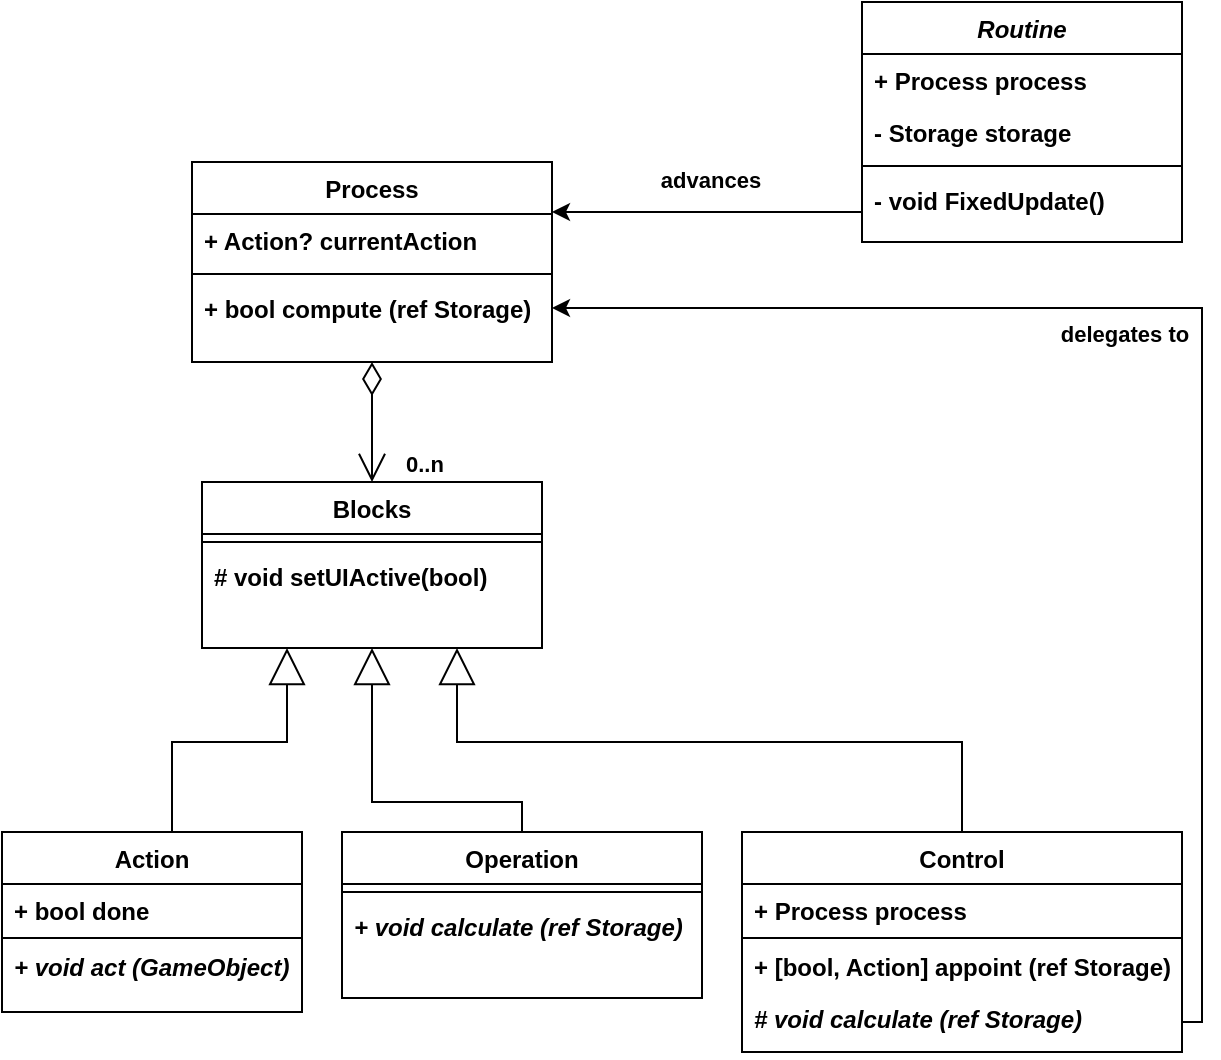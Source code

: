 <mxfile version="21.5.2" type="device">
  <diagram id="C5RBs43oDa-KdzZeNtuy" name="Page-1">
    <mxGraphModel dx="1195" dy="637" grid="1" gridSize="10" guides="1" tooltips="1" connect="1" arrows="1" fold="1" page="1" pageScale="1" pageWidth="827" pageHeight="1169" math="0" shadow="0">
      <root>
        <mxCell id="WIyWlLk6GJQsqaUBKTNV-0" />
        <mxCell id="WIyWlLk6GJQsqaUBKTNV-1" parent="WIyWlLk6GJQsqaUBKTNV-0" />
        <mxCell id="JzYWKxCVB9_pD8kVOWtX-13" style="edgeStyle=orthogonalEdgeStyle;rounded=0;orthogonalLoop=1;jettySize=auto;html=1;exitX=0;exitY=0.5;exitDx=0;exitDy=0;entryX=1;entryY=0.25;entryDx=0;entryDy=0;fontStyle=1" parent="WIyWlLk6GJQsqaUBKTNV-1" source="F-JuhaHIOv_G72juAr_T-1" target="zkfFHV4jXpPFQw0GAbJ--13" edge="1">
          <mxGeometry relative="1" as="geometry">
            <Array as="points">
              <mxPoint x="520" y="285" />
            </Array>
          </mxGeometry>
        </mxCell>
        <mxCell id="JzYWKxCVB9_pD8kVOWtX-19" value="advances" style="edgeLabel;html=1;align=center;verticalAlign=middle;resizable=0;points=[];fontStyle=1" parent="JzYWKxCVB9_pD8kVOWtX-13" vertex="1" connectable="0">
          <mxGeometry x="0.267" y="1" relative="1" as="geometry">
            <mxPoint x="21" y="-17" as="offset" />
          </mxGeometry>
        </mxCell>
        <mxCell id="zkfFHV4jXpPFQw0GAbJ--0" value="Routine" style="swimlane;fontStyle=3;align=center;verticalAlign=top;childLayout=stackLayout;horizontal=1;startSize=26;horizontalStack=0;resizeParent=1;resizeLast=0;collapsible=1;marginBottom=0;rounded=0;shadow=0;strokeWidth=1;" parent="WIyWlLk6GJQsqaUBKTNV-1" vertex="1">
          <mxGeometry x="520" y="180" width="160" height="120" as="geometry">
            <mxRectangle x="230" y="140" width="160" height="26" as="alternateBounds" />
          </mxGeometry>
        </mxCell>
        <mxCell id="1XxhO0-v_MNk4RbKMJg--0" value="+ Process process" style="text;align=left;verticalAlign=top;spacingLeft=4;spacingRight=4;overflow=hidden;rotatable=0;points=[[0,0.5],[1,0.5]];portConstraint=eastwest;fontStyle=1" vertex="1" parent="zkfFHV4jXpPFQw0GAbJ--0">
          <mxGeometry y="26" width="160" height="26" as="geometry" />
        </mxCell>
        <mxCell id="zkfFHV4jXpPFQw0GAbJ--1" value="- Storage storage" style="text;align=left;verticalAlign=top;spacingLeft=4;spacingRight=4;overflow=hidden;rotatable=0;points=[[0,0.5],[1,0.5]];portConstraint=eastwest;fontStyle=1" parent="zkfFHV4jXpPFQw0GAbJ--0" vertex="1">
          <mxGeometry y="52" width="160" height="26" as="geometry" />
        </mxCell>
        <mxCell id="zkfFHV4jXpPFQw0GAbJ--4" value="" style="line;html=1;strokeWidth=1;align=left;verticalAlign=middle;spacingTop=-1;spacingLeft=3;spacingRight=3;rotatable=0;labelPosition=right;points=[];portConstraint=eastwest;fontStyle=1" parent="zkfFHV4jXpPFQw0GAbJ--0" vertex="1">
          <mxGeometry y="78" width="160" height="8" as="geometry" />
        </mxCell>
        <mxCell id="F-JuhaHIOv_G72juAr_T-1" value="- void FixedUpdate() " style="text;align=left;verticalAlign=top;spacingLeft=4;spacingRight=4;overflow=hidden;rotatable=0;points=[[0,0.5],[1,0.5]];portConstraint=eastwest;fontStyle=1" parent="zkfFHV4jXpPFQw0GAbJ--0" vertex="1">
          <mxGeometry y="86" width="160" height="34" as="geometry" />
        </mxCell>
        <mxCell id="zkfFHV4jXpPFQw0GAbJ--6" value="Blocks" style="swimlane;fontStyle=1;align=center;verticalAlign=top;childLayout=stackLayout;horizontal=1;startSize=26;horizontalStack=0;resizeParent=1;resizeLast=0;collapsible=1;marginBottom=0;rounded=0;shadow=0;strokeWidth=1;" parent="WIyWlLk6GJQsqaUBKTNV-1" vertex="1">
          <mxGeometry x="190" y="420" width="170" height="83" as="geometry">
            <mxRectangle x="130" y="380" width="160" height="26" as="alternateBounds" />
          </mxGeometry>
        </mxCell>
        <mxCell id="zkfFHV4jXpPFQw0GAbJ--9" value="" style="line;html=1;strokeWidth=1;align=left;verticalAlign=middle;spacingTop=-1;spacingLeft=3;spacingRight=3;rotatable=0;labelPosition=right;points=[];portConstraint=eastwest;fontStyle=1" parent="zkfFHV4jXpPFQw0GAbJ--6" vertex="1">
          <mxGeometry y="26" width="170" height="8" as="geometry" />
        </mxCell>
        <mxCell id="zkfFHV4jXpPFQw0GAbJ--7" value="# void setUIActive(bool)" style="text;align=left;verticalAlign=top;spacingLeft=4;spacingRight=4;overflow=hidden;rotatable=0;points=[[0,0.5],[1,0.5]];portConstraint=eastwest;fontStyle=1" parent="zkfFHV4jXpPFQw0GAbJ--6" vertex="1">
          <mxGeometry y="34" width="170" height="26" as="geometry" />
        </mxCell>
        <mxCell id="zkfFHV4jXpPFQw0GAbJ--13" value="Process" style="swimlane;fontStyle=1;align=center;verticalAlign=top;childLayout=stackLayout;horizontal=1;startSize=26;horizontalStack=0;resizeParent=1;resizeLast=0;collapsible=1;marginBottom=0;rounded=0;shadow=0;strokeWidth=1;" parent="WIyWlLk6GJQsqaUBKTNV-1" vertex="1">
          <mxGeometry x="185" y="260" width="180" height="100" as="geometry">
            <mxRectangle x="340" y="380" width="170" height="26" as="alternateBounds" />
          </mxGeometry>
        </mxCell>
        <mxCell id="F-JuhaHIOv_G72juAr_T-2" value="+ Action? currentAction" style="text;align=left;verticalAlign=top;spacingLeft=4;spacingRight=4;overflow=hidden;rotatable=0;points=[[0,0.5],[1,0.5]];portConstraint=eastwest;fontStyle=1" parent="zkfFHV4jXpPFQw0GAbJ--13" vertex="1">
          <mxGeometry y="26" width="180" height="26" as="geometry" />
        </mxCell>
        <mxCell id="zkfFHV4jXpPFQw0GAbJ--15" value="" style="line;html=1;strokeWidth=1;align=left;verticalAlign=middle;spacingTop=-1;spacingLeft=3;spacingRight=3;rotatable=0;labelPosition=right;points=[];portConstraint=eastwest;fontStyle=1" parent="zkfFHV4jXpPFQw0GAbJ--13" vertex="1">
          <mxGeometry y="52" width="180" height="8" as="geometry" />
        </mxCell>
        <mxCell id="zkfFHV4jXpPFQw0GAbJ--14" value="+ bool compute (ref Storage)" style="text;align=left;verticalAlign=top;spacingLeft=4;spacingRight=4;overflow=hidden;rotatable=0;points=[[0,0.5],[1,0.5]];portConstraint=eastwest;fontStyle=1" parent="zkfFHV4jXpPFQw0GAbJ--13" vertex="1">
          <mxGeometry y="60" width="180" height="26" as="geometry" />
        </mxCell>
        <mxCell id="JzYWKxCVB9_pD8kVOWtX-20" value="0..n" style="endArrow=open;html=1;endSize=12;startArrow=diamondThin;startSize=14;startFill=0;edgeStyle=orthogonalEdgeStyle;align=left;verticalAlign=bottom;rounded=0;entryX=0.5;entryY=0;entryDx=0;entryDy=0;exitX=0.5;exitY=1;exitDx=0;exitDy=0;fontStyle=1" parent="WIyWlLk6GJQsqaUBKTNV-1" source="zkfFHV4jXpPFQw0GAbJ--13" target="zkfFHV4jXpPFQw0GAbJ--6" edge="1">
          <mxGeometry x="1" y="15" relative="1" as="geometry">
            <mxPoint x="330" y="400" as="sourcePoint" />
            <mxPoint x="430" y="420" as="targetPoint" />
            <mxPoint as="offset" />
          </mxGeometry>
        </mxCell>
        <mxCell id="JzYWKxCVB9_pD8kVOWtX-21" value="Action" style="swimlane;fontStyle=1;align=center;verticalAlign=top;childLayout=stackLayout;horizontal=1;startSize=26;horizontalStack=0;resizeParent=1;resizeLast=0;collapsible=1;marginBottom=0;rounded=0;shadow=0;strokeWidth=1;" parent="WIyWlLk6GJQsqaUBKTNV-1" vertex="1">
          <mxGeometry x="90" y="595" width="150" height="90" as="geometry">
            <mxRectangle x="130" y="380" width="160" height="26" as="alternateBounds" />
          </mxGeometry>
        </mxCell>
        <mxCell id="1XxhO0-v_MNk4RbKMJg--2" value="+ bool done" style="text;align=left;verticalAlign=top;spacingLeft=4;spacingRight=4;overflow=hidden;rotatable=0;points=[[0,0.5],[1,0.5]];portConstraint=eastwest;fontStyle=1" vertex="1" parent="JzYWKxCVB9_pD8kVOWtX-21">
          <mxGeometry y="26" width="150" height="26" as="geometry" />
        </mxCell>
        <mxCell id="JzYWKxCVB9_pD8kVOWtX-23" value="" style="line;html=1;strokeWidth=1;align=left;verticalAlign=middle;spacingTop=-1;spacingLeft=3;spacingRight=3;rotatable=0;labelPosition=right;points=[];portConstraint=eastwest;fontStyle=1" parent="JzYWKxCVB9_pD8kVOWtX-21" vertex="1">
          <mxGeometry y="52" width="150" height="2" as="geometry" />
        </mxCell>
        <mxCell id="JzYWKxCVB9_pD8kVOWtX-22" value="+ void act (GameObject)" style="text;align=left;verticalAlign=top;spacingLeft=4;spacingRight=4;overflow=hidden;rotatable=0;points=[[0,0.5],[1,0.5]];portConstraint=eastwest;fontStyle=3" parent="JzYWKxCVB9_pD8kVOWtX-21" vertex="1">
          <mxGeometry y="54" width="150" height="26" as="geometry" />
        </mxCell>
        <mxCell id="JzYWKxCVB9_pD8kVOWtX-24" value="Operation" style="swimlane;fontStyle=1;align=center;verticalAlign=top;childLayout=stackLayout;horizontal=1;startSize=26;horizontalStack=0;resizeParent=1;resizeLast=0;collapsible=1;marginBottom=0;rounded=0;shadow=0;strokeWidth=1;" parent="WIyWlLk6GJQsqaUBKTNV-1" vertex="1">
          <mxGeometry x="260" y="595" width="180" height="83" as="geometry">
            <mxRectangle x="130" y="380" width="160" height="26" as="alternateBounds" />
          </mxGeometry>
        </mxCell>
        <mxCell id="JzYWKxCVB9_pD8kVOWtX-26" value="" style="line;html=1;strokeWidth=1;align=left;verticalAlign=middle;spacingTop=-1;spacingLeft=3;spacingRight=3;rotatable=0;labelPosition=right;points=[];portConstraint=eastwest;fontStyle=1" parent="JzYWKxCVB9_pD8kVOWtX-24" vertex="1">
          <mxGeometry y="26" width="180" height="8" as="geometry" />
        </mxCell>
        <mxCell id="JzYWKxCVB9_pD8kVOWtX-25" value="+ void calculate (ref Storage)" style="text;align=left;verticalAlign=top;spacingLeft=4;spacingRight=4;overflow=hidden;rotatable=0;points=[[0,0.5],[1,0.5]];portConstraint=eastwest;fontStyle=3" parent="JzYWKxCVB9_pD8kVOWtX-24" vertex="1">
          <mxGeometry y="34" width="180" height="46" as="geometry" />
        </mxCell>
        <mxCell id="JzYWKxCVB9_pD8kVOWtX-27" value="Control" style="swimlane;fontStyle=1;align=center;verticalAlign=top;childLayout=stackLayout;horizontal=1;startSize=26;horizontalStack=0;resizeParent=1;resizeLast=0;collapsible=1;marginBottom=0;rounded=0;shadow=0;strokeWidth=1;" parent="WIyWlLk6GJQsqaUBKTNV-1" vertex="1">
          <mxGeometry x="460" y="595" width="220" height="110" as="geometry">
            <mxRectangle x="130" y="380" width="160" height="26" as="alternateBounds" />
          </mxGeometry>
        </mxCell>
        <mxCell id="JzYWKxCVB9_pD8kVOWtX-28" value="+ Process process" style="text;align=left;verticalAlign=top;spacingLeft=4;spacingRight=4;overflow=hidden;rotatable=0;points=[[0,0.5],[1,0.5]];portConstraint=eastwest;fontStyle=1" parent="JzYWKxCVB9_pD8kVOWtX-27" vertex="1">
          <mxGeometry y="26" width="220" height="26" as="geometry" />
        </mxCell>
        <mxCell id="JzYWKxCVB9_pD8kVOWtX-29" value="" style="line;html=1;strokeWidth=1;align=left;verticalAlign=middle;spacingTop=-1;spacingLeft=3;spacingRight=3;rotatable=0;labelPosition=right;points=[];portConstraint=eastwest;fontStyle=1" parent="JzYWKxCVB9_pD8kVOWtX-27" vertex="1">
          <mxGeometry y="52" width="220" height="2" as="geometry" />
        </mxCell>
        <mxCell id="F-JuhaHIOv_G72juAr_T-0" value="+ [bool, Action] appoint (ref Storage)" style="text;align=left;verticalAlign=top;spacingLeft=4;spacingRight=4;overflow=hidden;rotatable=0;points=[[0,0.5],[1,0.5]];portConstraint=eastwest;fontStyle=1" parent="JzYWKxCVB9_pD8kVOWtX-27" vertex="1">
          <mxGeometry y="54" width="220" height="26" as="geometry" />
        </mxCell>
        <mxCell id="1XxhO0-v_MNk4RbKMJg--3" value="# void calculate (ref Storage)" style="text;align=left;verticalAlign=top;spacingLeft=4;spacingRight=4;overflow=hidden;rotatable=0;points=[[0,0.5],[1,0.5]];portConstraint=eastwest;fontStyle=3" vertex="1" parent="JzYWKxCVB9_pD8kVOWtX-27">
          <mxGeometry y="80" width="220" height="30" as="geometry" />
        </mxCell>
        <mxCell id="JzYWKxCVB9_pD8kVOWtX-33" value="" style="endArrow=block;endSize=16;endFill=0;html=1;rounded=0;edgeStyle=orthogonalEdgeStyle;entryX=0.5;entryY=1;entryDx=0;entryDy=0;exitX=0.5;exitY=0;exitDx=0;exitDy=0;fontStyle=1" parent="WIyWlLk6GJQsqaUBKTNV-1" source="JzYWKxCVB9_pD8kVOWtX-24" target="zkfFHV4jXpPFQw0GAbJ--6" edge="1">
          <mxGeometry x="0.125" width="160" relative="1" as="geometry">
            <mxPoint x="280" y="570" as="sourcePoint" />
            <mxPoint x="430" y="560" as="targetPoint" />
            <Array as="points">
              <mxPoint x="350" y="580" />
              <mxPoint x="275" y="580" />
            </Array>
            <mxPoint x="-1" as="offset" />
          </mxGeometry>
        </mxCell>
        <mxCell id="JzYWKxCVB9_pD8kVOWtX-37" value="" style="endArrow=block;endSize=16;endFill=0;html=1;rounded=0;edgeStyle=orthogonalEdgeStyle;exitX=0.5;exitY=0;exitDx=0;exitDy=0;entryX=0.75;entryY=1;entryDx=0;entryDy=0;fontStyle=1" parent="WIyWlLk6GJQsqaUBKTNV-1" source="JzYWKxCVB9_pD8kVOWtX-27" target="zkfFHV4jXpPFQw0GAbJ--6" edge="1">
          <mxGeometry x="0.125" width="160" relative="1" as="geometry">
            <mxPoint x="290" y="580" as="sourcePoint" />
            <mxPoint x="440" y="570" as="targetPoint" />
            <mxPoint x="-1" as="offset" />
            <Array as="points">
              <mxPoint x="460" y="550" />
              <mxPoint x="323" y="550" />
            </Array>
          </mxGeometry>
        </mxCell>
        <mxCell id="JzYWKxCVB9_pD8kVOWtX-38" value="" style="endArrow=block;endSize=16;endFill=0;html=1;rounded=0;edgeStyle=orthogonalEdgeStyle;exitX=0.5;exitY=0;exitDx=0;exitDy=0;entryX=0.25;entryY=1;entryDx=0;entryDy=0;fontStyle=1" parent="WIyWlLk6GJQsqaUBKTNV-1" source="JzYWKxCVB9_pD8kVOWtX-21" target="zkfFHV4jXpPFQw0GAbJ--6" edge="1">
          <mxGeometry x="0.125" width="160" relative="1" as="geometry">
            <mxPoint x="300" y="590" as="sourcePoint" />
            <mxPoint x="450" y="580" as="targetPoint" />
            <mxPoint x="-1" as="offset" />
            <Array as="points">
              <mxPoint x="175" y="550" />
              <mxPoint x="233" y="550" />
            </Array>
          </mxGeometry>
        </mxCell>
        <mxCell id="JzYWKxCVB9_pD8kVOWtX-39" style="edgeStyle=orthogonalEdgeStyle;rounded=0;orthogonalLoop=1;jettySize=auto;html=1;exitX=1;exitY=0.5;exitDx=0;exitDy=0;entryX=1;entryY=0.5;entryDx=0;entryDy=0;fontStyle=1" parent="WIyWlLk6GJQsqaUBKTNV-1" source="1XxhO0-v_MNk4RbKMJg--3" target="zkfFHV4jXpPFQw0GAbJ--14" edge="1">
          <mxGeometry relative="1" as="geometry">
            <Array as="points">
              <mxPoint x="690" y="690" />
              <mxPoint x="690" y="333" />
            </Array>
          </mxGeometry>
        </mxCell>
        <mxCell id="JzYWKxCVB9_pD8kVOWtX-40" value="delegates to" style="edgeLabel;html=1;align=center;verticalAlign=middle;resizable=0;points=[];fontStyle=1" parent="JzYWKxCVB9_pD8kVOWtX-39" vertex="1" connectable="0">
          <mxGeometry x="0.061" y="3" relative="1" as="geometry">
            <mxPoint x="-39" y="10" as="offset" />
          </mxGeometry>
        </mxCell>
      </root>
    </mxGraphModel>
  </diagram>
</mxfile>
